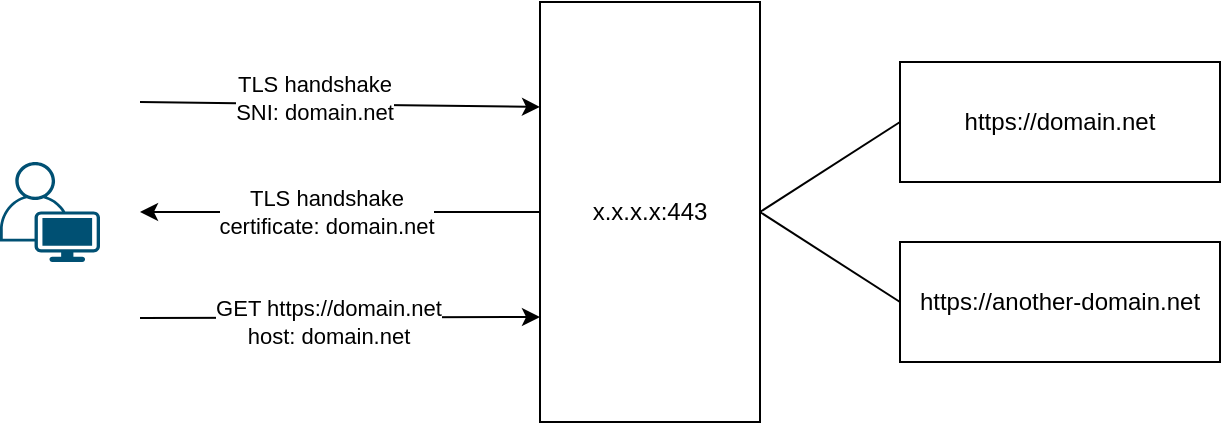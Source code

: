 <mxfile version="20.4.0" type="device"><diagram id="GtmbXy-F0xqa4NiWNmgN" name="Page-1"><mxGraphModel dx="1550" dy="853" grid="1" gridSize="10" guides="1" tooltips="1" connect="1" arrows="1" fold="1" page="1" pageScale="1" pageWidth="827" pageHeight="1169" math="0" shadow="0"><root><mxCell id="0"/><mxCell id="1" parent="0"/><mxCell id="rbA0ZJvr7JA0A_-D7v22-1" value="x.x.x.x:443" style="rounded=0;whiteSpace=wrap;html=1;" vertex="1" parent="1"><mxGeometry x="440" y="270" width="110" height="210" as="geometry"/></mxCell><mxCell id="rbA0ZJvr7JA0A_-D7v22-2" value="https://domain.net" style="rounded=0;whiteSpace=wrap;html=1;" vertex="1" parent="1"><mxGeometry x="620" y="300" width="160" height="60" as="geometry"/></mxCell><mxCell id="rbA0ZJvr7JA0A_-D7v22-4" value="https://another-domain.net" style="rounded=0;whiteSpace=wrap;html=1;" vertex="1" parent="1"><mxGeometry x="620" y="390" width="160" height="60" as="geometry"/></mxCell><mxCell id="rbA0ZJvr7JA0A_-D7v22-5" value="" style="endArrow=none;html=1;rounded=0;exitX=1;exitY=0.5;exitDx=0;exitDy=0;entryX=0;entryY=0.5;entryDx=0;entryDy=0;" edge="1" parent="1" source="rbA0ZJvr7JA0A_-D7v22-1" target="rbA0ZJvr7JA0A_-D7v22-2"><mxGeometry width="50" height="50" relative="1" as="geometry"><mxPoint x="590" y="560" as="sourcePoint"/><mxPoint x="640" y="510" as="targetPoint"/></mxGeometry></mxCell><mxCell id="rbA0ZJvr7JA0A_-D7v22-6" value="" style="endArrow=none;html=1;rounded=0;exitX=1;exitY=0.5;exitDx=0;exitDy=0;entryX=0;entryY=0.5;entryDx=0;entryDy=0;" edge="1" parent="1" source="rbA0ZJvr7JA0A_-D7v22-1" target="rbA0ZJvr7JA0A_-D7v22-4"><mxGeometry width="50" height="50" relative="1" as="geometry"><mxPoint x="580" y="560" as="sourcePoint"/><mxPoint x="630" y="510" as="targetPoint"/></mxGeometry></mxCell><mxCell id="rbA0ZJvr7JA0A_-D7v22-9" value="" style="points=[[0.35,0,0],[0.98,0.51,0],[1,0.71,0],[0.67,1,0],[0,0.795,0],[0,0.65,0]];verticalLabelPosition=bottom;sketch=0;html=1;verticalAlign=top;aspect=fixed;align=center;pointerEvents=1;shape=mxgraph.cisco19.user;fillColor=#005073;strokeColor=none;" vertex="1" parent="1"><mxGeometry x="170" y="350" width="50" height="50" as="geometry"/></mxCell><mxCell id="rbA0ZJvr7JA0A_-D7v22-11" value="" style="endArrow=classic;html=1;rounded=0;entryX=0;entryY=0.25;entryDx=0;entryDy=0;" edge="1" parent="1" target="rbA0ZJvr7JA0A_-D7v22-1"><mxGeometry width="50" height="50" relative="1" as="geometry"><mxPoint x="240" y="320" as="sourcePoint"/><mxPoint x="420" y="360" as="targetPoint"/></mxGeometry></mxCell><mxCell id="rbA0ZJvr7JA0A_-D7v22-20" value="&lt;div&gt;TLS handshake&lt;/div&gt;SNI: domain.net" style="edgeLabel;html=1;align=center;verticalAlign=middle;resizable=0;points=[];" vertex="1" connectable="0" parent="rbA0ZJvr7JA0A_-D7v22-11"><mxGeometry x="-0.231" y="-3" relative="1" as="geometry"><mxPoint x="10" y="-6" as="offset"/></mxGeometry></mxCell><mxCell id="rbA0ZJvr7JA0A_-D7v22-13" value="" style="endArrow=classic;html=1;rounded=0;exitX=0;exitY=0.5;exitDx=0;exitDy=0;" edge="1" parent="1" source="rbA0ZJvr7JA0A_-D7v22-1"><mxGeometry width="50" height="50" relative="1" as="geometry"><mxPoint x="320" y="460" as="sourcePoint"/><mxPoint x="240" y="375" as="targetPoint"/></mxGeometry></mxCell><mxCell id="rbA0ZJvr7JA0A_-D7v22-19" value="&lt;div&gt;TLS handshake&lt;/div&gt;certificate: domain.net" style="edgeLabel;html=1;align=center;verticalAlign=middle;resizable=0;points=[];" vertex="1" connectable="0" parent="rbA0ZJvr7JA0A_-D7v22-13"><mxGeometry x="0.215" y="-1" relative="1" as="geometry"><mxPoint x="14" y="1" as="offset"/></mxGeometry></mxCell><mxCell id="rbA0ZJvr7JA0A_-D7v22-16" value="" style="endArrow=classic;html=1;rounded=0;entryX=0;entryY=0.75;entryDx=0;entryDy=0;" edge="1" parent="1" target="rbA0ZJvr7JA0A_-D7v22-1"><mxGeometry width="50" height="50" relative="1" as="geometry"><mxPoint x="240" y="428" as="sourcePoint"/><mxPoint x="400" y="430" as="targetPoint"/></mxGeometry></mxCell><mxCell id="rbA0ZJvr7JA0A_-D7v22-18" value="&lt;div&gt;GET https://domain.net&lt;/div&gt;&lt;div&gt;host: domain.net&lt;br&gt;&lt;/div&gt;" style="edgeLabel;html=1;align=center;verticalAlign=middle;resizable=0;points=[];" vertex="1" connectable="0" parent="rbA0ZJvr7JA0A_-D7v22-16"><mxGeometry x="-0.185" relative="1" as="geometry"><mxPoint x="12" y="2" as="offset"/></mxGeometry></mxCell></root></mxGraphModel></diagram></mxfile>